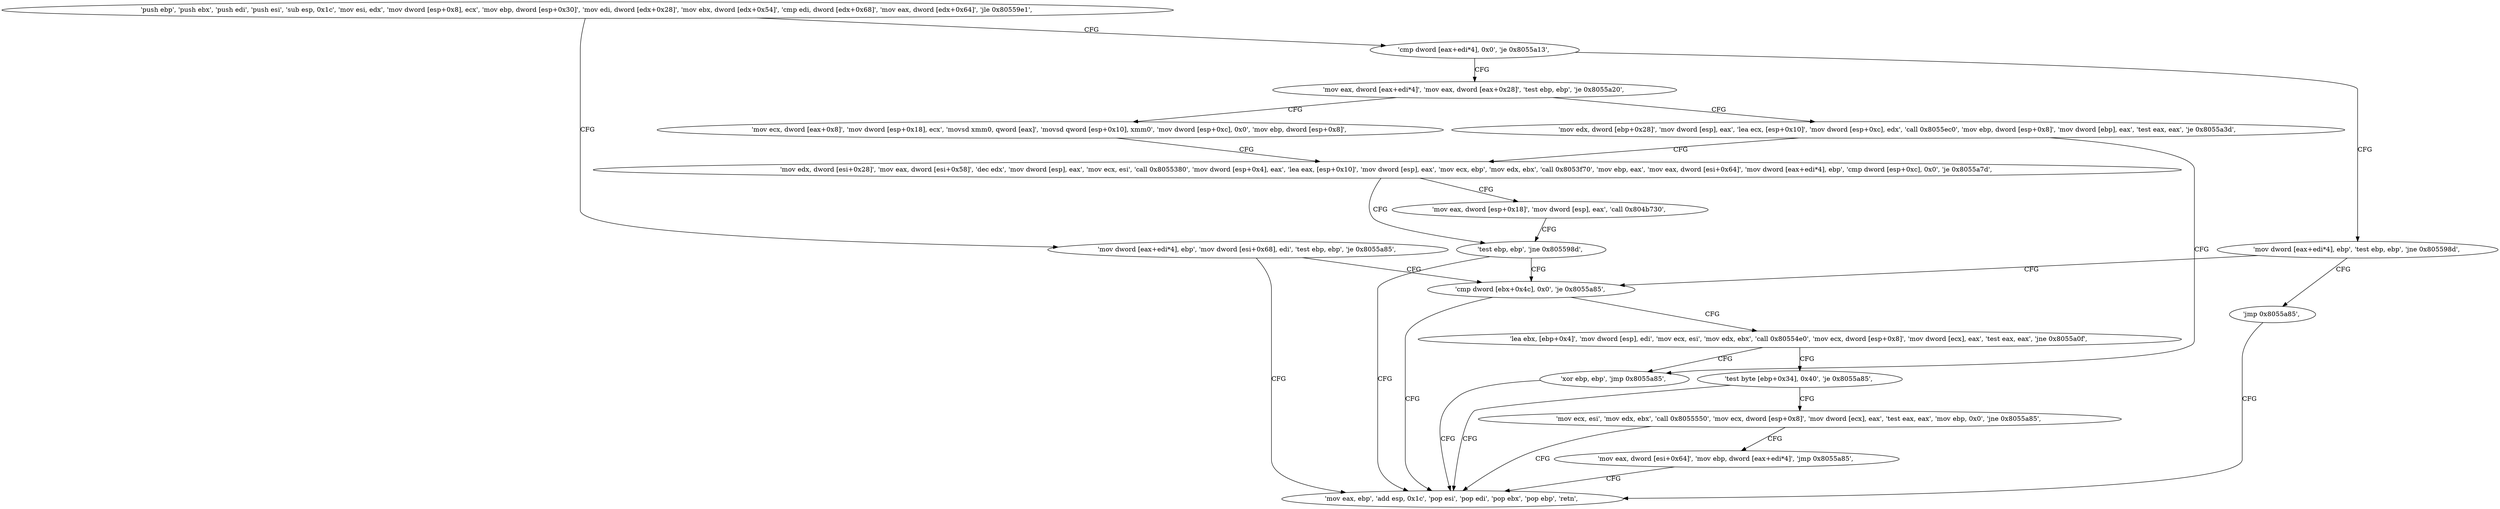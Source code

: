 digraph "func" {
"134568288" [label = "'push ebp', 'push ebx', 'push edi', 'push esi', 'sub esp, 0x1c', 'mov esi, edx', 'mov dword [esp+0x8], ecx', 'mov ebp, dword [esp+0x30]', 'mov edi, dword [edx+0x28]', 'mov ebx, dword [edx+0x54]', 'cmp edi, dword [edx+0x68]', 'mov eax, dword [edx+0x64]', 'jle 0x80559e1', " ]
"134568417" [label = "'cmp dword [eax+edi*4], 0x0', 'je 0x8055a13', " ]
"134568319" [label = "'mov dword [eax+edi*4], ebp', 'mov dword [esi+0x68], edi', 'test ebp, ebp', 'je 0x8055a85', " ]
"134568467" [label = "'mov dword [eax+edi*4], ebp', 'test ebp, ebp', 'jne 0x805598d', " ]
"134568423" [label = "'mov eax, dword [eax+edi*4]', 'mov eax, dword [eax+0x28]', 'test ebp, ebp', 'je 0x8055a20', " ]
"134568581" [label = "'mov eax, ebp', 'add esp, 0x1c', 'pop esi', 'pop edi', 'pop ebx', 'pop ebp', 'retn', " ]
"134568333" [label = "'cmp dword [ebx+0x4c], 0x0', 'je 0x8055a85', " ]
"134568478" [label = "'jmp 0x8055a85', " ]
"134568480" [label = "'mov ecx, dword [eax+0x8]', 'mov dword [esp+0x18], ecx', 'movsd xmm0, qword [eax]', 'movsd qword [esp+0x10], xmm0', 'mov dword [esp+0xc], 0x0', 'mov ebp, dword [esp+0x8]', " ]
"134568433" [label = "'mov edx, dword [ebp+0x28]', 'mov dword [esp], eax', 'lea ecx, [esp+0x10]', 'mov dword [esp+0xc], edx', 'call 0x8055ec0', 'mov ebp, dword [esp+0x8]', 'mov dword [ebp], eax', 'test eax, eax', 'je 0x8055a3d', " ]
"134568343" [label = "'lea ebx, [ebp+0x4]', 'mov dword [esp], edi', 'mov ecx, esi', 'mov edx, ebx', 'call 0x80554e0', 'mov ecx, dword [esp+0x8]', 'mov dword [ecx], eax', 'test eax, eax', 'jne 0x8055a0f', " ]
"134568509" [label = "'mov edx, dword [esi+0x28]', 'mov eax, dword [esi+0x58]', 'dec edx', 'mov dword [esp], eax', 'mov ecx, esi', 'call 0x8055380', 'mov dword [esp+0x4], eax', 'lea eax, [esp+0x10]', 'mov dword [esp], eax', 'mov ecx, ebp', 'mov edx, ebx', 'call 0x8053f70', 'mov ebp, eax', 'mov eax, dword [esi+0x64]', 'mov dword [eax+edi*4], ebp', 'cmp dword [esp+0xc], 0x0', 'je 0x8055a7d', " ]
"134568463" [label = "'xor ebp, ebp', 'jmp 0x8055a85', " ]
"134568368" [label = "'test byte [ebp+0x34], 0x40', 'je 0x8055a85', " ]
"134568573" [label = "'test ebp, ebp', 'jne 0x805598d', " ]
"134568561" [label = "'mov eax, dword [esp+0x18]', 'mov dword [esp], eax', 'call 0x804b730', " ]
"134568378" [label = "'mov ecx, esi', 'mov edx, ebx', 'call 0x8055550', 'mov ecx, dword [esp+0x8]', 'mov dword [ecx], eax', 'test eax, eax', 'mov ebp, 0x0', 'jne 0x8055a85', " ]
"134568406" [label = "'mov eax, dword [esi+0x64]', 'mov ebp, dword [eax+edi*4]', 'jmp 0x8055a85', " ]
"134568288" -> "134568417" [ label = "CFG" ]
"134568288" -> "134568319" [ label = "CFG" ]
"134568417" -> "134568467" [ label = "CFG" ]
"134568417" -> "134568423" [ label = "CFG" ]
"134568319" -> "134568581" [ label = "CFG" ]
"134568319" -> "134568333" [ label = "CFG" ]
"134568467" -> "134568333" [ label = "CFG" ]
"134568467" -> "134568478" [ label = "CFG" ]
"134568423" -> "134568480" [ label = "CFG" ]
"134568423" -> "134568433" [ label = "CFG" ]
"134568333" -> "134568581" [ label = "CFG" ]
"134568333" -> "134568343" [ label = "CFG" ]
"134568478" -> "134568581" [ label = "CFG" ]
"134568480" -> "134568509" [ label = "CFG" ]
"134568433" -> "134568509" [ label = "CFG" ]
"134568433" -> "134568463" [ label = "CFG" ]
"134568343" -> "134568463" [ label = "CFG" ]
"134568343" -> "134568368" [ label = "CFG" ]
"134568509" -> "134568573" [ label = "CFG" ]
"134568509" -> "134568561" [ label = "CFG" ]
"134568463" -> "134568581" [ label = "CFG" ]
"134568368" -> "134568581" [ label = "CFG" ]
"134568368" -> "134568378" [ label = "CFG" ]
"134568573" -> "134568333" [ label = "CFG" ]
"134568573" -> "134568581" [ label = "CFG" ]
"134568561" -> "134568573" [ label = "CFG" ]
"134568378" -> "134568581" [ label = "CFG" ]
"134568378" -> "134568406" [ label = "CFG" ]
"134568406" -> "134568581" [ label = "CFG" ]
}
